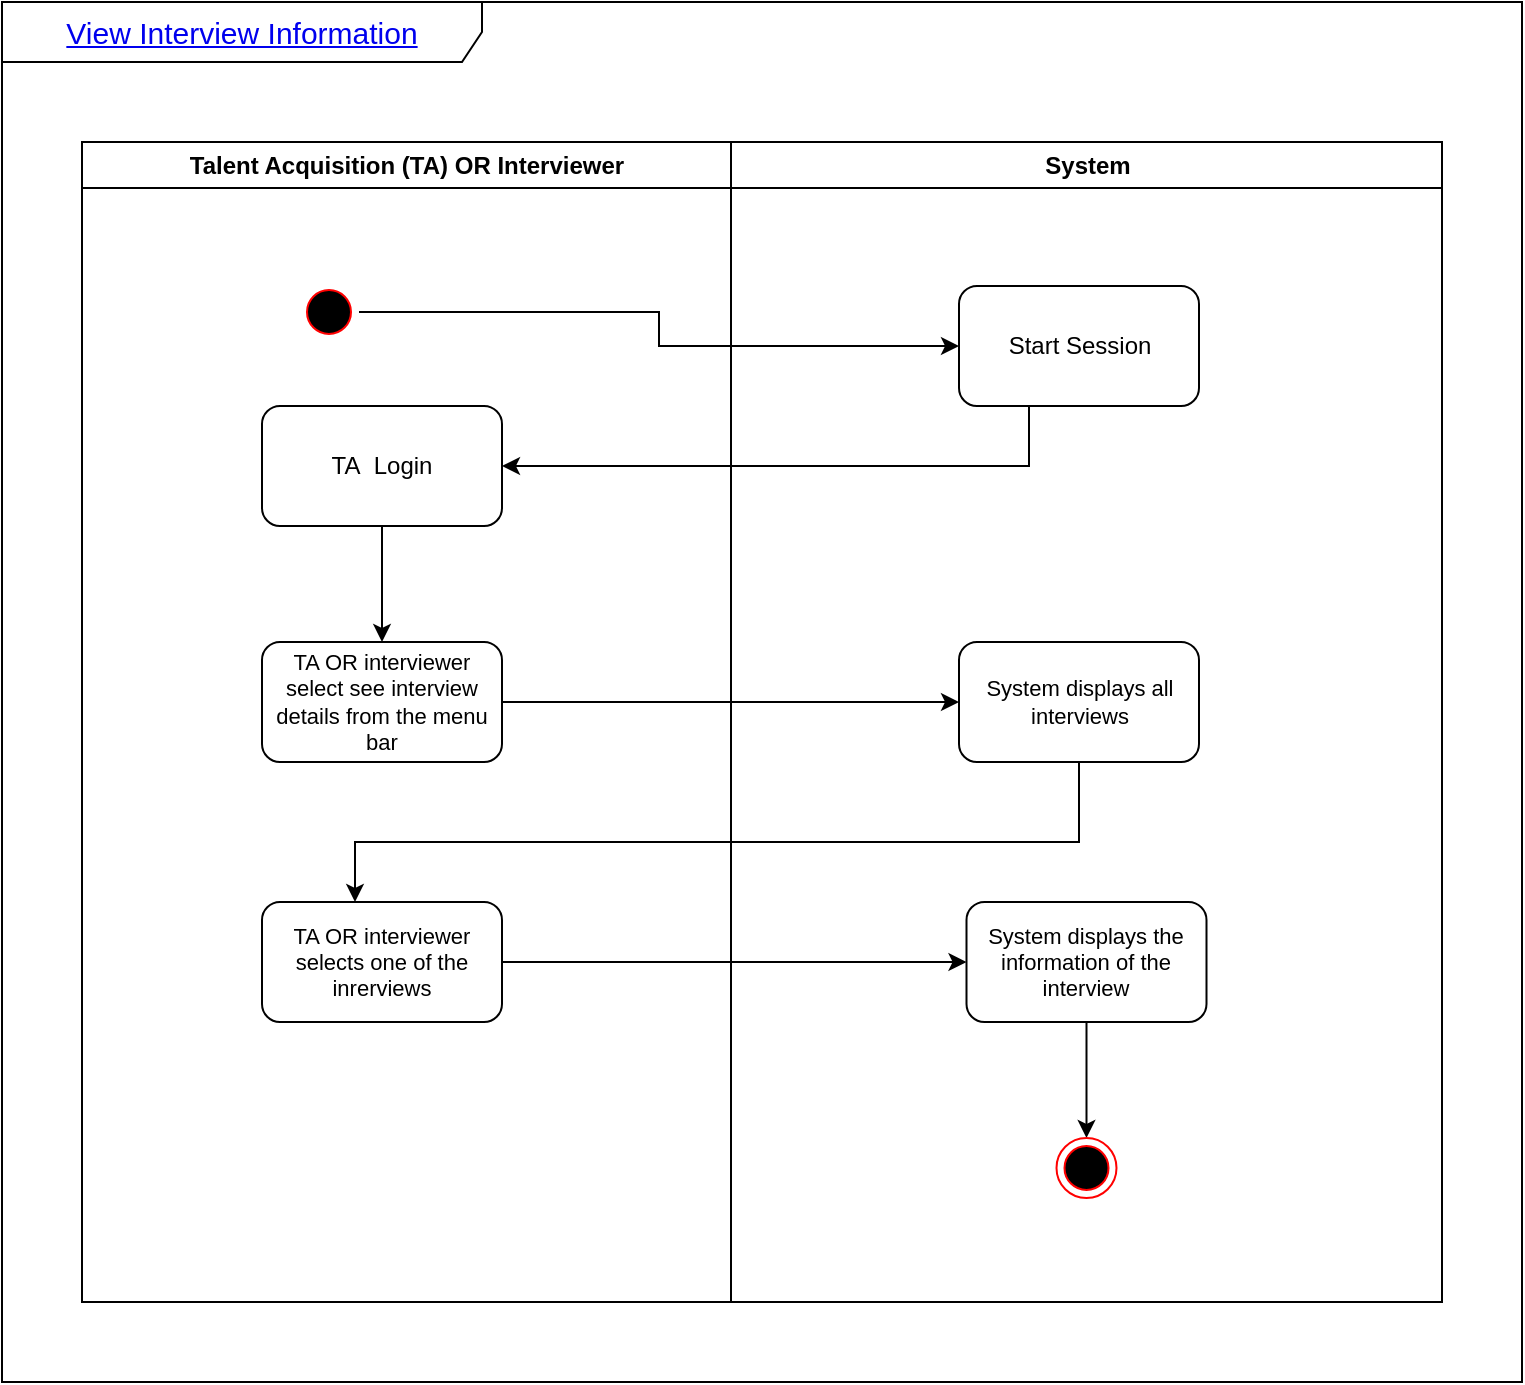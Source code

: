 <mxfile version="17.4.3" type="device"><diagram name="Page-1" id="e7e014a7-5840-1c2e-5031-d8a46d1fe8dd"><mxGraphModel dx="1221" dy="634" grid="1" gridSize="10" guides="1" tooltips="1" connect="1" arrows="1" fold="1" page="1" pageScale="1" pageWidth="1169" pageHeight="826" background="none" math="0" shadow="0"><root><mxCell id="0"/><mxCell id="1" parent="0"/><mxCell id="NkSBKUTAu7SbP5-pLaVT-5" value="Talent Acquisition (TA) OR Interviewer" style="swimlane;whiteSpace=wrap" parent="1" vertex="1"><mxGeometry x="80" y="160" width="324.5" height="580" as="geometry"/></mxCell><mxCell id="NkSBKUTAu7SbP5-pLaVT-6" value="" style="ellipse;shape=startState;fillColor=#000000;strokeColor=#ff0000;" parent="NkSBKUTAu7SbP5-pLaVT-5" vertex="1"><mxGeometry x="108.5" y="70" width="30" height="30" as="geometry"/></mxCell><mxCell id="kbSBswXa5_MSEERQy8nl-1" style="edgeStyle=orthogonalEdgeStyle;rounded=0;orthogonalLoop=1;jettySize=auto;html=1;entryX=0.5;entryY=0;entryDx=0;entryDy=0;fontSize=15;fontColor=#000000;" edge="1" parent="NkSBKUTAu7SbP5-pLaVT-5" source="NkSBKUTAu7SbP5-pLaVT-8" target="NkSBKUTAu7SbP5-pLaVT-14"><mxGeometry relative="1" as="geometry"/></mxCell><mxCell id="NkSBKUTAu7SbP5-pLaVT-8" value="TA&amp;nbsp; Login" style="rounded=1;whiteSpace=wrap;html=1;" parent="NkSBKUTAu7SbP5-pLaVT-5" vertex="1"><mxGeometry x="90" y="132" width="120" height="60" as="geometry"/></mxCell><mxCell id="NkSBKUTAu7SbP5-pLaVT-14" value="&lt;font face=&quot;Helvetica&quot;&gt;TA OR interviewer select see interview details from the menu bar&lt;/font&gt;" style="rounded=1;whiteSpace=wrap;html=1;fontFamily=Times New Roman;fontSize=11;fontColor=#000000;" parent="NkSBKUTAu7SbP5-pLaVT-5" vertex="1"><mxGeometry x="90" y="250" width="120" height="60" as="geometry"/></mxCell><mxCell id="NkSBKUTAu7SbP5-pLaVT-15" value="&lt;font face=&quot;Helvetica&quot;&gt;TA OR interviewer selects one of the inrerviews&lt;/font&gt;" style="whiteSpace=wrap;html=1;fontSize=11;fontFamily=Times New Roman;fillColor=rgb(255, 255, 255);strokeColor=rgb(0, 0, 0);fontColor=#000000;rounded=1;" parent="NkSBKUTAu7SbP5-pLaVT-5" vertex="1"><mxGeometry x="90" y="380" width="120" height="60" as="geometry"/></mxCell><mxCell id="NkSBKUTAu7SbP5-pLaVT-17" value="System" style="swimlane;whiteSpace=wrap" parent="1" vertex="1"><mxGeometry x="404.5" y="160" width="355.5" height="580" as="geometry"/></mxCell><mxCell id="NkSBKUTAu7SbP5-pLaVT-18" value="Start Session" style="rounded=1;whiteSpace=wrap;html=1;" parent="NkSBKUTAu7SbP5-pLaVT-17" vertex="1"><mxGeometry x="114" y="72" width="120" height="60" as="geometry"/></mxCell><mxCell id="NkSBKUTAu7SbP5-pLaVT-31" value="&lt;font face=&quot;Helvetica&quot;&gt;System displays all interviews&lt;/font&gt;" style="whiteSpace=wrap;html=1;fontSize=11;fontFamily=Times New Roman;fillColor=rgb(255, 255, 255);strokeColor=rgb(0, 0, 0);fontColor=#000000;rounded=1;" parent="NkSBKUTAu7SbP5-pLaVT-17" vertex="1"><mxGeometry x="114" y="250" width="120" height="60" as="geometry"/></mxCell><mxCell id="NkSBKUTAu7SbP5-pLaVT-52" value="" style="edgeStyle=orthogonalEdgeStyle;rounded=0;orthogonalLoop=1;jettySize=auto;html=1;" parent="NkSBKUTAu7SbP5-pLaVT-17" source="NkSBKUTAu7SbP5-pLaVT-32" target="NkSBKUTAu7SbP5-pLaVT-34" edge="1"><mxGeometry relative="1" as="geometry"/></mxCell><mxCell id="NkSBKUTAu7SbP5-pLaVT-32" value="&lt;font face=&quot;Helvetica&quot;&gt;System displays the information of the interview&lt;/font&gt;" style="whiteSpace=wrap;html=1;fontSize=11;fontFamily=Times New Roman;fillColor=rgb(255, 255, 255);strokeColor=rgb(0, 0, 0);fontColor=#000000;rounded=1;" parent="NkSBKUTAu7SbP5-pLaVT-17" vertex="1"><mxGeometry x="117.75" y="380" width="120" height="60" as="geometry"/></mxCell><mxCell id="NkSBKUTAu7SbP5-pLaVT-34" value="" style="ellipse;html=1;shape=endState;fillColor=#000000;strokeColor=#ff0000;fontFamily=Helvetica;fontSize=11;fontColor=#000000;" parent="NkSBKUTAu7SbP5-pLaVT-17" vertex="1"><mxGeometry x="162.75" y="498" width="30" height="30" as="geometry"/></mxCell><mxCell id="NkSBKUTAu7SbP5-pLaVT-36" style="edgeStyle=orthogonalEdgeStyle;rounded=0;orthogonalLoop=1;jettySize=auto;html=1;entryX=1;entryY=0.5;entryDx=0;entryDy=0;" parent="1" source="NkSBKUTAu7SbP5-pLaVT-18" target="NkSBKUTAu7SbP5-pLaVT-8" edge="1"><mxGeometry relative="1" as="geometry"><Array as="points"><mxPoint x="553.5" y="322"/></Array></mxGeometry></mxCell><mxCell id="NkSBKUTAu7SbP5-pLaVT-42" value="" style="edgeStyle=orthogonalEdgeStyle;curved=1;orthogonalLoop=1;jettySize=auto;html=1;fontFamily=Helvetica;fontSize=11;fontColor=#000000;strokeWidth=1;" parent="1" source="NkSBKUTAu7SbP5-pLaVT-14" target="NkSBKUTAu7SbP5-pLaVT-31" edge="1"><mxGeometry relative="1" as="geometry"/></mxCell><mxCell id="NkSBKUTAu7SbP5-pLaVT-43" value="" style="edgeStyle=orthogonalEdgeStyle;orthogonalLoop=1;jettySize=auto;html=1;fontFamily=Helvetica;fontSize=11;fontColor=#000000;strokeWidth=1;rounded=0;" parent="1" source="NkSBKUTAu7SbP5-pLaVT-31" target="NkSBKUTAu7SbP5-pLaVT-15" edge="1"><mxGeometry relative="1" as="geometry"><Array as="points"><mxPoint x="578.5" y="510"/><mxPoint x="216.5" y="510"/></Array></mxGeometry></mxCell><mxCell id="NkSBKUTAu7SbP5-pLaVT-44" value="" style="edgeStyle=orthogonalEdgeStyle;curved=1;orthogonalLoop=1;jettySize=auto;html=1;fontFamily=Helvetica;fontSize=11;fontColor=#000000;strokeWidth=1;" parent="1" source="NkSBKUTAu7SbP5-pLaVT-15" target="NkSBKUTAu7SbP5-pLaVT-32" edge="1"><mxGeometry relative="1" as="geometry"/></mxCell><mxCell id="kbSBswXa5_MSEERQy8nl-2" style="edgeStyle=orthogonalEdgeStyle;rounded=0;orthogonalLoop=1;jettySize=auto;html=1;entryX=0;entryY=0.5;entryDx=0;entryDy=0;fontSize=15;fontColor=#000000;" edge="1" parent="1" source="NkSBKUTAu7SbP5-pLaVT-6" target="NkSBKUTAu7SbP5-pLaVT-18"><mxGeometry relative="1" as="geometry"/></mxCell><mxCell id="kbSBswXa5_MSEERQy8nl-3" value="&lt;a name=&quot;_Toc100522637&quot;&gt;&lt;span style=&quot;line-height: 115% ; font-family: &amp;#34;gill sans mt&amp;#34; , sans-serif&quot;&gt;&lt;font style=&quot;font-size: 15px&quot;&gt;View Interview Information&lt;/font&gt;&lt;/span&gt;&lt;/a&gt;" style="shape=umlFrame;whiteSpace=wrap;html=1;fontSize=15;fontColor=#000000;width=240;height=30;" vertex="1" parent="1"><mxGeometry x="40" y="90" width="760" height="690" as="geometry"/></mxCell></root></mxGraphModel></diagram></mxfile>